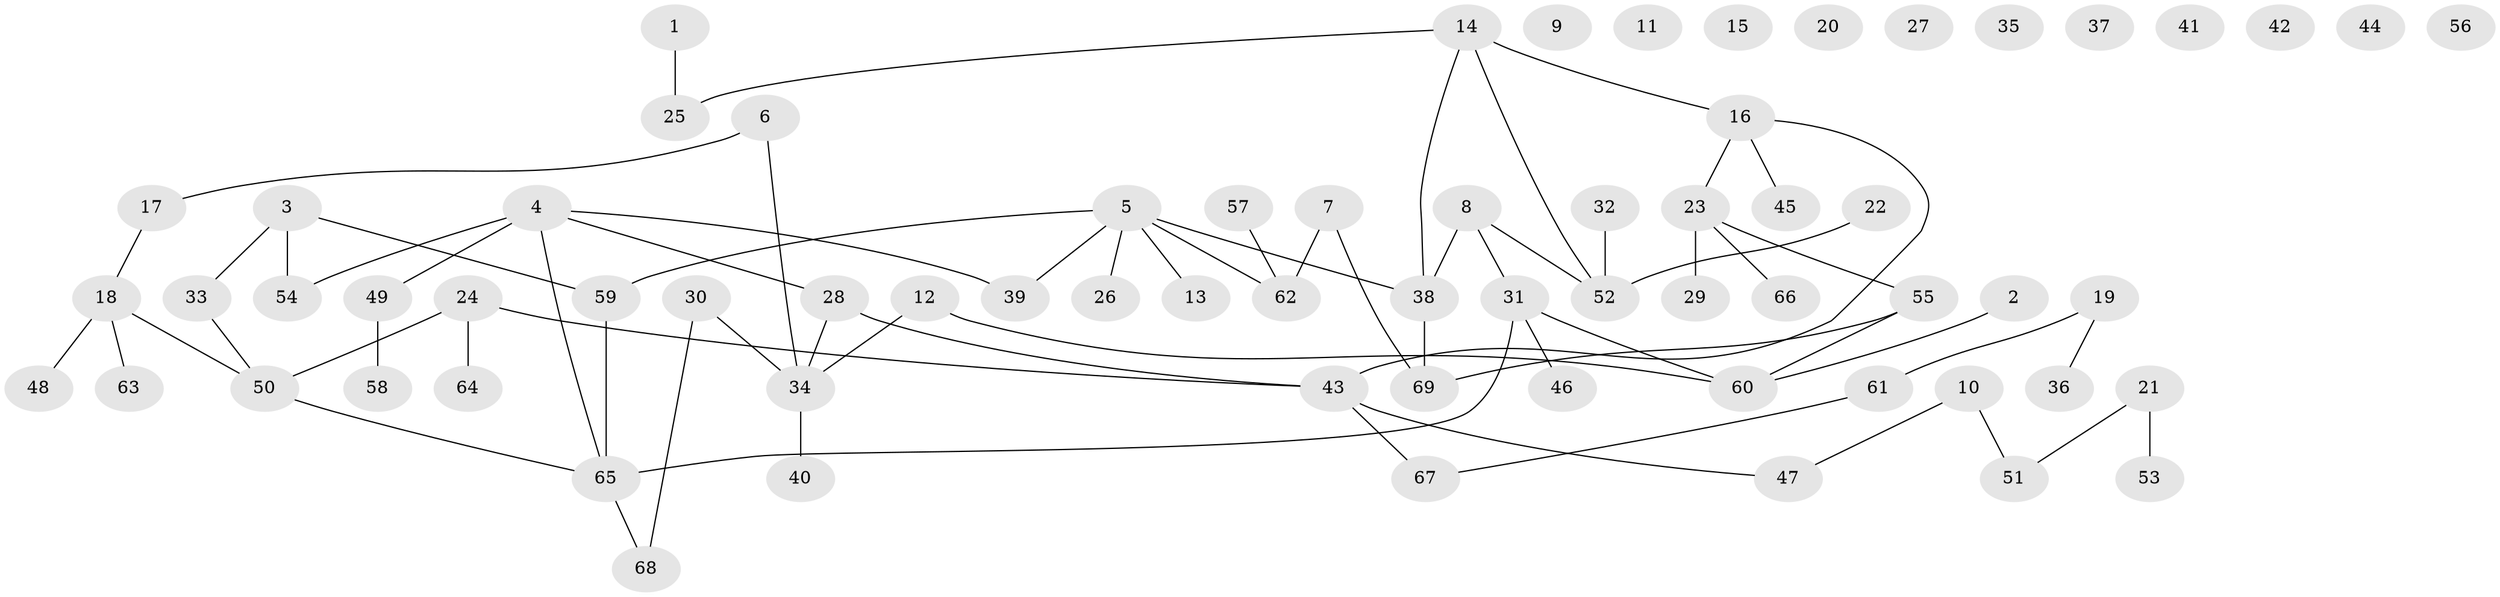 // Generated by graph-tools (version 1.1) at 2025/33/03/09/25 02:33:29]
// undirected, 69 vertices, 70 edges
graph export_dot {
graph [start="1"]
  node [color=gray90,style=filled];
  1;
  2;
  3;
  4;
  5;
  6;
  7;
  8;
  9;
  10;
  11;
  12;
  13;
  14;
  15;
  16;
  17;
  18;
  19;
  20;
  21;
  22;
  23;
  24;
  25;
  26;
  27;
  28;
  29;
  30;
  31;
  32;
  33;
  34;
  35;
  36;
  37;
  38;
  39;
  40;
  41;
  42;
  43;
  44;
  45;
  46;
  47;
  48;
  49;
  50;
  51;
  52;
  53;
  54;
  55;
  56;
  57;
  58;
  59;
  60;
  61;
  62;
  63;
  64;
  65;
  66;
  67;
  68;
  69;
  1 -- 25;
  2 -- 60;
  3 -- 33;
  3 -- 54;
  3 -- 59;
  4 -- 28;
  4 -- 39;
  4 -- 49;
  4 -- 54;
  4 -- 65;
  5 -- 13;
  5 -- 26;
  5 -- 38;
  5 -- 39;
  5 -- 59;
  5 -- 62;
  6 -- 17;
  6 -- 34;
  7 -- 62;
  7 -- 69;
  8 -- 31;
  8 -- 38;
  8 -- 52;
  10 -- 47;
  10 -- 51;
  12 -- 34;
  12 -- 60;
  14 -- 16;
  14 -- 25;
  14 -- 38;
  14 -- 52;
  16 -- 23;
  16 -- 43;
  16 -- 45;
  17 -- 18;
  18 -- 48;
  18 -- 50;
  18 -- 63;
  19 -- 36;
  19 -- 61;
  21 -- 51;
  21 -- 53;
  22 -- 52;
  23 -- 29;
  23 -- 55;
  23 -- 66;
  24 -- 43;
  24 -- 50;
  24 -- 64;
  28 -- 34;
  28 -- 43;
  30 -- 34;
  30 -- 68;
  31 -- 46;
  31 -- 60;
  31 -- 65;
  32 -- 52;
  33 -- 50;
  34 -- 40;
  38 -- 69;
  43 -- 47;
  43 -- 67;
  49 -- 58;
  50 -- 65;
  55 -- 60;
  55 -- 69;
  57 -- 62;
  59 -- 65;
  61 -- 67;
  65 -- 68;
}
